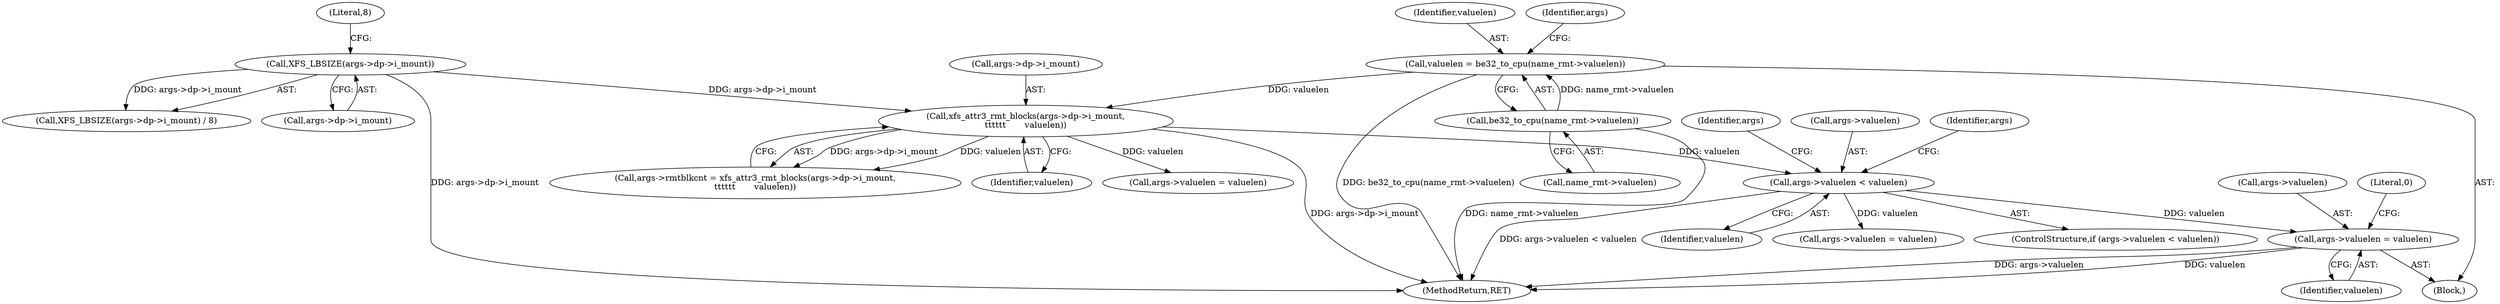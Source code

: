 digraph "1_linux_8275cdd0e7ac550dcce2b3ef6d2fb3b808c1ae59_5@del" {
"1000321" [label="(Call,args->valuelen = valuelen)"];
"1000307" [label="(Call,args->valuelen < valuelen)"];
"1000285" [label="(Call,xfs_attr3_rmt_blocks(args->dp->i_mount,\n\t\t\t\t\t\t       valuelen))"];
"1000125" [label="(Call,XFS_LBSIZE(args->dp->i_mount))"];
"1000267" [label="(Call,valuelen = be32_to_cpu(name_rmt->valuelen))"];
"1000269" [label="(Call,be32_to_cpu(name_rmt->valuelen))"];
"1000291" [label="(Identifier,valuelen)"];
"1000285" [label="(Call,xfs_attr3_rmt_blocks(args->dp->i_mount,\n\t\t\t\t\t\t       valuelen))"];
"1000322" [label="(Call,args->valuelen)"];
"1000275" [label="(Identifier,args)"];
"1000238" [label="(Block,)"];
"1000268" [label="(Identifier,valuelen)"];
"1000315" [label="(Identifier,args)"];
"1000321" [label="(Call,args->valuelen = valuelen)"];
"1000313" [label="(Call,args->valuelen = valuelen)"];
"1000131" [label="(Literal,8)"];
"1000270" [label="(Call,name_rmt->valuelen)"];
"1000327" [label="(Literal,0)"];
"1000269" [label="(Call,be32_to_cpu(name_rmt->valuelen))"];
"1000286" [label="(Call,args->dp->i_mount)"];
"1000281" [label="(Call,args->rmtblkcnt = xfs_attr3_rmt_blocks(args->dp->i_mount,\n\t\t\t\t\t\t       valuelen))"];
"1000306" [label="(ControlStructure,if (args->valuelen < valuelen))"];
"1000328" [label="(MethodReturn,RET)"];
"1000323" [label="(Identifier,args)"];
"1000126" [label="(Call,args->dp->i_mount)"];
"1000325" [label="(Identifier,valuelen)"];
"1000308" [label="(Call,args->valuelen)"];
"1000125" [label="(Call,XFS_LBSIZE(args->dp->i_mount))"];
"1000124" [label="(Call,XFS_LBSIZE(args->dp->i_mount) / 8)"];
"1000311" [label="(Identifier,valuelen)"];
"1000267" [label="(Call,valuelen = be32_to_cpu(name_rmt->valuelen))"];
"1000307" [label="(Call,args->valuelen < valuelen)"];
"1000299" [label="(Call,args->valuelen = valuelen)"];
"1000321" -> "1000238"  [label="AST: "];
"1000321" -> "1000325"  [label="CFG: "];
"1000322" -> "1000321"  [label="AST: "];
"1000325" -> "1000321"  [label="AST: "];
"1000327" -> "1000321"  [label="CFG: "];
"1000321" -> "1000328"  [label="DDG: args->valuelen"];
"1000321" -> "1000328"  [label="DDG: valuelen"];
"1000307" -> "1000321"  [label="DDG: valuelen"];
"1000307" -> "1000306"  [label="AST: "];
"1000307" -> "1000311"  [label="CFG: "];
"1000308" -> "1000307"  [label="AST: "];
"1000311" -> "1000307"  [label="AST: "];
"1000315" -> "1000307"  [label="CFG: "];
"1000323" -> "1000307"  [label="CFG: "];
"1000307" -> "1000328"  [label="DDG: args->valuelen < valuelen"];
"1000285" -> "1000307"  [label="DDG: valuelen"];
"1000307" -> "1000313"  [label="DDG: valuelen"];
"1000285" -> "1000281"  [label="AST: "];
"1000285" -> "1000291"  [label="CFG: "];
"1000286" -> "1000285"  [label="AST: "];
"1000291" -> "1000285"  [label="AST: "];
"1000281" -> "1000285"  [label="CFG: "];
"1000285" -> "1000328"  [label="DDG: args->dp->i_mount"];
"1000285" -> "1000281"  [label="DDG: args->dp->i_mount"];
"1000285" -> "1000281"  [label="DDG: valuelen"];
"1000125" -> "1000285"  [label="DDG: args->dp->i_mount"];
"1000267" -> "1000285"  [label="DDG: valuelen"];
"1000285" -> "1000299"  [label="DDG: valuelen"];
"1000125" -> "1000124"  [label="AST: "];
"1000125" -> "1000126"  [label="CFG: "];
"1000126" -> "1000125"  [label="AST: "];
"1000131" -> "1000125"  [label="CFG: "];
"1000125" -> "1000328"  [label="DDG: args->dp->i_mount"];
"1000125" -> "1000124"  [label="DDG: args->dp->i_mount"];
"1000267" -> "1000238"  [label="AST: "];
"1000267" -> "1000269"  [label="CFG: "];
"1000268" -> "1000267"  [label="AST: "];
"1000269" -> "1000267"  [label="AST: "];
"1000275" -> "1000267"  [label="CFG: "];
"1000267" -> "1000328"  [label="DDG: be32_to_cpu(name_rmt->valuelen)"];
"1000269" -> "1000267"  [label="DDG: name_rmt->valuelen"];
"1000269" -> "1000270"  [label="CFG: "];
"1000270" -> "1000269"  [label="AST: "];
"1000269" -> "1000328"  [label="DDG: name_rmt->valuelen"];
}
